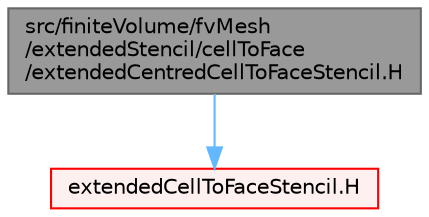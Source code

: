 digraph "src/finiteVolume/fvMesh/extendedStencil/cellToFace/extendedCentredCellToFaceStencil.H"
{
 // LATEX_PDF_SIZE
  bgcolor="transparent";
  edge [fontname=Helvetica,fontsize=10,labelfontname=Helvetica,labelfontsize=10];
  node [fontname=Helvetica,fontsize=10,shape=box,height=0.2,width=0.4];
  Node1 [id="Node000001",label="src/finiteVolume/fvMesh\l/extendedStencil/cellToFace\l/extendedCentredCellToFaceStencil.H",height=0.2,width=0.4,color="gray40", fillcolor="grey60", style="filled", fontcolor="black",tooltip=" "];
  Node1 -> Node2 [id="edge1_Node000001_Node000002",color="steelblue1",style="solid",tooltip=" "];
  Node2 [id="Node000002",label="extendedCellToFaceStencil.H",height=0.2,width=0.4,color="red", fillcolor="#FFF0F0", style="filled",URL="$extendedCellToFaceStencil_8H.html",tooltip=" "];
}
